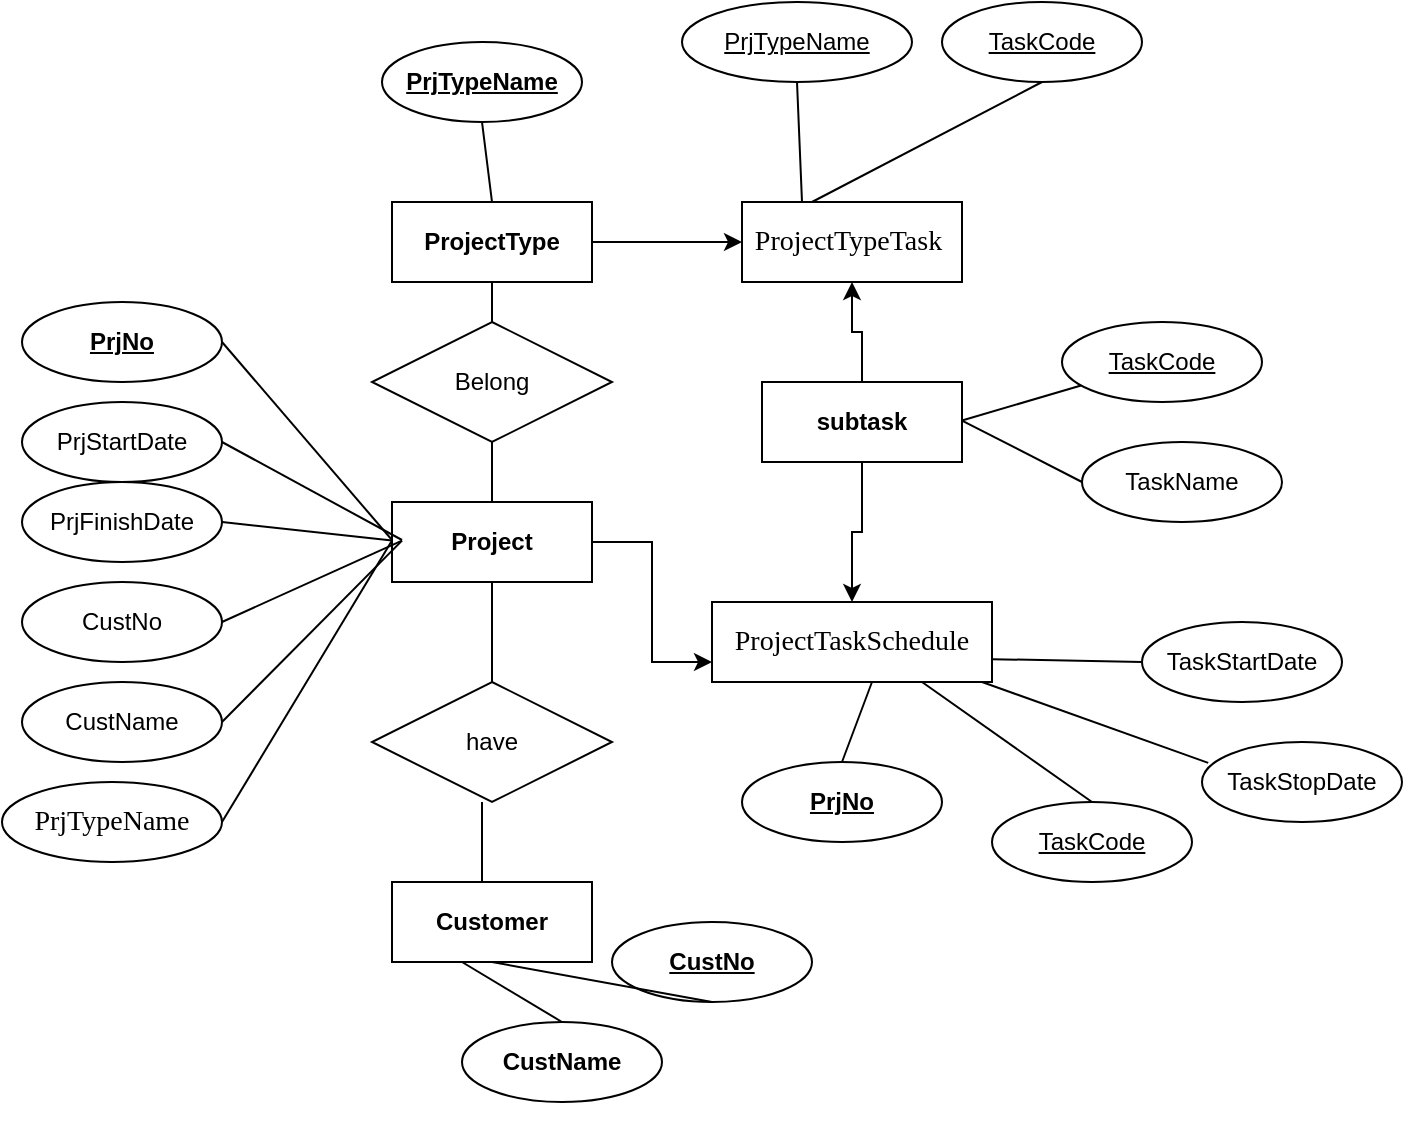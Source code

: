 <mxfile version="26.1.2">
  <diagram id="R2lEEEUBdFMjLlhIrx00" name="Page-1">
    <mxGraphModel dx="1134" dy="666" grid="1" gridSize="10" guides="1" tooltips="1" connect="1" arrows="1" fold="1" page="1" pageScale="1" pageWidth="850" pageHeight="1100" math="0" shadow="0" extFonts="Permanent Marker^https://fonts.googleapis.com/css?family=Permanent+Marker">
      <root>
        <mxCell id="0" />
        <mxCell id="1" parent="0" />
        <mxCell id="oJzxBungK88UDZo50Rff-187" style="edgeStyle=orthogonalEdgeStyle;rounded=0;orthogonalLoop=1;jettySize=auto;html=1;exitX=0.5;exitY=0;exitDx=0;exitDy=0;entryX=0.5;entryY=1;entryDx=0;entryDy=0;" edge="1" parent="1" source="oJzxBungK88UDZo50Rff-98" target="oJzxBungK88UDZo50Rff-100">
          <mxGeometry relative="1" as="geometry" />
        </mxCell>
        <mxCell id="oJzxBungK88UDZo50Rff-188" style="edgeStyle=orthogonalEdgeStyle;rounded=0;orthogonalLoop=1;jettySize=auto;html=1;exitX=0.5;exitY=1;exitDx=0;exitDy=0;entryX=0.5;entryY=0;entryDx=0;entryDy=0;" edge="1" parent="1" source="oJzxBungK88UDZo50Rff-98" target="oJzxBungK88UDZo50Rff-99">
          <mxGeometry relative="1" as="geometry" />
        </mxCell>
        <mxCell id="oJzxBungK88UDZo50Rff-98" value="&lt;b&gt;subtask&lt;/b&gt;" style="whiteSpace=wrap;html=1;align=center;" vertex="1" parent="1">
          <mxGeometry x="510" y="210" width="100" height="40" as="geometry" />
        </mxCell>
        <mxCell id="oJzxBungK88UDZo50Rff-99" value="&lt;span style=&quot;font-size:10.5pt;mso-bidi-font-size:&lt;br/&gt;11.0pt;font-family:DengXian;mso-ascii-theme-font:minor-latin;mso-fareast-theme-font:&lt;br/&gt;minor-fareast;mso-hansi-theme-font:minor-latin;mso-bidi-font-family:&amp;quot;Times New Roman&amp;quot;;&lt;br/&gt;mso-bidi-theme-font:minor-bidi;mso-ansi-language:EN-US;mso-fareast-language:&lt;br/&gt;ZH-CN;mso-bidi-language:AR-SA&quot; lang=&quot;EN-US&quot;&gt;ProjectTaskSchedule&lt;/span&gt;" style="whiteSpace=wrap;html=1;align=center;" vertex="1" parent="1">
          <mxGeometry x="485" y="320" width="140" height="40" as="geometry" />
        </mxCell>
        <mxCell id="oJzxBungK88UDZo50Rff-100" value="&lt;span style=&quot;font-size:10.5pt;mso-bidi-font-size:&lt;br/&gt;11.0pt;font-family:DengXian;mso-ascii-theme-font:minor-latin;mso-fareast-theme-font:&lt;br/&gt;minor-fareast;mso-hansi-theme-font:minor-latin;mso-bidi-font-family:&amp;quot;Times New Roman&amp;quot;;&lt;br/&gt;mso-bidi-theme-font:minor-bidi;mso-ansi-language:EN-US;mso-fareast-language:&lt;br/&gt;ZH-CN;mso-bidi-language:AR-SA&quot; lang=&quot;EN-US&quot;&gt;ProjectTypeTask&amp;nbsp;&lt;/span&gt;" style="whiteSpace=wrap;html=1;align=center;" vertex="1" parent="1">
          <mxGeometry x="500" y="120" width="110" height="40" as="geometry" />
        </mxCell>
        <mxCell id="oJzxBungK88UDZo50Rff-165" style="edgeStyle=orthogonalEdgeStyle;rounded=0;orthogonalLoop=1;jettySize=auto;html=1;exitX=1;exitY=0.5;exitDx=0;exitDy=0;entryX=0;entryY=0.75;entryDx=0;entryDy=0;" edge="1" parent="1" source="oJzxBungK88UDZo50Rff-101" target="oJzxBungK88UDZo50Rff-99">
          <mxGeometry relative="1" as="geometry" />
        </mxCell>
        <mxCell id="oJzxBungK88UDZo50Rff-101" value="&lt;span style=&quot;font-weight: 700; text-wrap: nowrap;&quot;&gt;Project&lt;/span&gt;" style="whiteSpace=wrap;html=1;align=center;" vertex="1" parent="1">
          <mxGeometry x="325" y="270" width="100" height="40" as="geometry" />
        </mxCell>
        <mxCell id="oJzxBungK88UDZo50Rff-102" value="&lt;span style=&quot;font-weight: 700; text-wrap: nowrap;&quot;&gt;Customer&lt;/span&gt;" style="whiteSpace=wrap;html=1;align=center;" vertex="1" parent="1">
          <mxGeometry x="325" y="460" width="100" height="40" as="geometry" />
        </mxCell>
        <mxCell id="oJzxBungK88UDZo50Rff-177" style="edgeStyle=orthogonalEdgeStyle;rounded=0;orthogonalLoop=1;jettySize=auto;html=1;exitX=1;exitY=0.5;exitDx=0;exitDy=0;entryX=0;entryY=0.5;entryDx=0;entryDy=0;" edge="1" parent="1" source="oJzxBungK88UDZo50Rff-103" target="oJzxBungK88UDZo50Rff-100">
          <mxGeometry relative="1" as="geometry" />
        </mxCell>
        <mxCell id="oJzxBungK88UDZo50Rff-103" value="&lt;span style=&quot;font-weight: 700; text-wrap: nowrap;&quot;&gt;ProjectType&lt;/span&gt;" style="whiteSpace=wrap;html=1;align=center;" vertex="1" parent="1">
          <mxGeometry x="325" y="120" width="100" height="40" as="geometry" />
        </mxCell>
        <mxCell id="oJzxBungK88UDZo50Rff-108" value="&lt;span style=&quot;font-weight: 700; text-align: left;&quot;&gt;PrjTypeName&lt;/span&gt;" style="ellipse;whiteSpace=wrap;html=1;align=center;fontStyle=4;" vertex="1" parent="1">
          <mxGeometry x="320" y="40" width="100" height="40" as="geometry" />
        </mxCell>
        <mxCell id="oJzxBungK88UDZo50Rff-109" value="&lt;span style=&quot;font-weight: 700; text-align: left;&quot;&gt;CustNo&lt;/span&gt;" style="ellipse;whiteSpace=wrap;html=1;align=center;fontStyle=4;" vertex="1" parent="1">
          <mxGeometry x="435" y="480" width="100" height="40" as="geometry" />
        </mxCell>
        <mxCell id="oJzxBungK88UDZo50Rff-113" value="" style="endArrow=none;html=1;rounded=0;entryX=0.5;entryY=1;entryDx=0;entryDy=0;exitX=0.5;exitY=1;exitDx=0;exitDy=0;" edge="1" parent="1" source="oJzxBungK88UDZo50Rff-102" target="oJzxBungK88UDZo50Rff-109">
          <mxGeometry relative="1" as="geometry">
            <mxPoint x="560" y="119" as="sourcePoint" />
            <mxPoint x="720" y="119" as="targetPoint" />
          </mxGeometry>
        </mxCell>
        <mxCell id="oJzxBungK88UDZo50Rff-114" value="" style="endArrow=none;html=1;rounded=0;exitX=0.5;exitY=0;exitDx=0;exitDy=0;" edge="1" parent="1" source="oJzxBungK88UDZo50Rff-115">
          <mxGeometry relative="1" as="geometry">
            <mxPoint x="280" y="539" as="sourcePoint" />
            <mxPoint x="360" y="500" as="targetPoint" />
          </mxGeometry>
        </mxCell>
        <mxCell id="oJzxBungK88UDZo50Rff-115" value="&lt;span style=&quot;text-align: left;&quot;&gt;CustName&lt;/span&gt;" style="ellipse;whiteSpace=wrap;html=1;align=center;fontStyle=1" vertex="1" parent="1">
          <mxGeometry x="360" y="530" width="100" height="40" as="geometry" />
        </mxCell>
        <mxCell id="oJzxBungK88UDZo50Rff-116" value="" style="endArrow=none;html=1;rounded=0;exitX=0.5;exitY=1;exitDx=0;exitDy=0;" edge="1" parent="1" source="oJzxBungK88UDZo50Rff-103" target="oJzxBungK88UDZo50Rff-117">
          <mxGeometry relative="1" as="geometry">
            <mxPoint x="380" y="200" as="sourcePoint" />
            <mxPoint x="375" y="200" as="targetPoint" />
          </mxGeometry>
        </mxCell>
        <mxCell id="oJzxBungK88UDZo50Rff-117" value="Belong" style="shape=rhombus;perimeter=rhombusPerimeter;whiteSpace=wrap;html=1;align=center;" vertex="1" parent="1">
          <mxGeometry x="315" y="180" width="120" height="60" as="geometry" />
        </mxCell>
        <mxCell id="oJzxBungK88UDZo50Rff-118" value="" style="endArrow=none;html=1;rounded=0;exitX=0.5;exitY=1;exitDx=0;exitDy=0;" edge="1" parent="1" source="oJzxBungK88UDZo50Rff-117">
          <mxGeometry relative="1" as="geometry">
            <mxPoint x="470" y="240" as="sourcePoint" />
            <mxPoint x="375" y="270" as="targetPoint" />
          </mxGeometry>
        </mxCell>
        <mxCell id="oJzxBungK88UDZo50Rff-119" value="have" style="shape=rhombus;perimeter=rhombusPerimeter;whiteSpace=wrap;html=1;align=center;" vertex="1" parent="1">
          <mxGeometry x="315" y="360" width="120" height="60" as="geometry" />
        </mxCell>
        <mxCell id="oJzxBungK88UDZo50Rff-121" value="" style="endArrow=none;html=1;rounded=0;exitX=0.5;exitY=1;exitDx=0;exitDy=0;" edge="1" parent="1" source="oJzxBungK88UDZo50Rff-101">
          <mxGeometry relative="1" as="geometry">
            <mxPoint x="380" y="330" as="sourcePoint" />
            <mxPoint x="375" y="360" as="targetPoint" />
          </mxGeometry>
        </mxCell>
        <mxCell id="oJzxBungK88UDZo50Rff-123" value="" style="endArrow=none;html=1;rounded=0;exitX=0.5;exitY=1;exitDx=0;exitDy=0;entryX=0.5;entryY=0;entryDx=0;entryDy=0;" edge="1" parent="1" source="oJzxBungK88UDZo50Rff-108" target="oJzxBungK88UDZo50Rff-103">
          <mxGeometry relative="1" as="geometry">
            <mxPoint x="400" y="80" as="sourcePoint" />
            <mxPoint x="370" y="110" as="targetPoint" />
          </mxGeometry>
        </mxCell>
        <mxCell id="oJzxBungK88UDZo50Rff-126" value="" style="endArrow=none;html=1;rounded=0;" edge="1" parent="1">
          <mxGeometry relative="1" as="geometry">
            <mxPoint x="370" y="420" as="sourcePoint" />
            <mxPoint x="370" y="460" as="targetPoint" />
          </mxGeometry>
        </mxCell>
        <mxCell id="oJzxBungK88UDZo50Rff-127" style="edgeStyle=orthogonalEdgeStyle;rounded=0;orthogonalLoop=1;jettySize=auto;html=1;exitX=0.5;exitY=1;exitDx=0;exitDy=0;" edge="1" parent="1" source="oJzxBungK88UDZo50Rff-115" target="oJzxBungK88UDZo50Rff-115">
          <mxGeometry relative="1" as="geometry" />
        </mxCell>
        <mxCell id="oJzxBungK88UDZo50Rff-167" value="&lt;span style=&quot;font-weight: 700; text-align: left;&quot;&gt;PrjNo&lt;/span&gt;" style="ellipse;whiteSpace=wrap;html=1;align=center;fontStyle=4;" vertex="1" parent="1">
          <mxGeometry x="140" y="170" width="100" height="40" as="geometry" />
        </mxCell>
        <mxCell id="oJzxBungK88UDZo50Rff-172" value="PrjStartDate" style="ellipse;whiteSpace=wrap;html=1;align=center;" vertex="1" parent="1">
          <mxGeometry x="140" y="220" width="100" height="40" as="geometry" />
        </mxCell>
        <mxCell id="oJzxBungK88UDZo50Rff-173" value="&lt;span style=&quot;text-align: left;&quot;&gt;PrjFinishDate&lt;/span&gt;" style="ellipse;whiteSpace=wrap;html=1;align=center;" vertex="1" parent="1">
          <mxGeometry x="140" y="260" width="100" height="40" as="geometry" />
        </mxCell>
        <mxCell id="oJzxBungK88UDZo50Rff-174" value="&lt;span style=&quot;text-align: left;&quot;&gt;CustName&lt;/span&gt;" style="ellipse;whiteSpace=wrap;html=1;align=center;" vertex="1" parent="1">
          <mxGeometry x="140" y="360" width="100" height="40" as="geometry" />
        </mxCell>
        <mxCell id="oJzxBungK88UDZo50Rff-175" value="&lt;span style=&quot;text-align: left;&quot;&gt;CustNo&lt;/span&gt;" style="ellipse;whiteSpace=wrap;html=1;align=center;" vertex="1" parent="1">
          <mxGeometry x="140" y="310" width="100" height="40" as="geometry" />
        </mxCell>
        <mxCell id="oJzxBungK88UDZo50Rff-176" value="&lt;span style=&quot;font-size:10.5pt;mso-bidi-font-size:&lt;br/&gt;11.0pt;font-family:DengXian;mso-ascii-theme-font:minor-latin;mso-fareast-theme-font:&lt;br/&gt;minor-fareast;mso-hansi-theme-font:minor-latin;mso-bidi-font-family:&amp;quot;Times New Roman&amp;quot;;&lt;br/&gt;mso-bidi-theme-font:minor-bidi;mso-ansi-language:EN-US;mso-fareast-language:&lt;br/&gt;ZH-CN;mso-bidi-language:AR-SA&quot; lang=&quot;EN-US&quot;&gt;PrjTypeName&lt;/span&gt;" style="ellipse;whiteSpace=wrap;html=1;align=center;" vertex="1" parent="1">
          <mxGeometry x="130" y="410" width="110" height="40" as="geometry" />
        </mxCell>
        <mxCell id="oJzxBungK88UDZo50Rff-181" value="" style="endArrow=none;html=1;rounded=0;exitX=1;exitY=0.5;exitDx=0;exitDy=0;" edge="1" parent="1" source="oJzxBungK88UDZo50Rff-176">
          <mxGeometry relative="1" as="geometry">
            <mxPoint x="165" y="289.29" as="sourcePoint" />
            <mxPoint x="325" y="289.29" as="targetPoint" />
          </mxGeometry>
        </mxCell>
        <mxCell id="oJzxBungK88UDZo50Rff-182" value="" style="endArrow=none;html=1;rounded=0;exitX=1;exitY=0.5;exitDx=0;exitDy=0;" edge="1" parent="1" source="oJzxBungK88UDZo50Rff-167">
          <mxGeometry relative="1" as="geometry">
            <mxPoint x="165" y="289.29" as="sourcePoint" />
            <mxPoint x="325" y="289" as="targetPoint" />
          </mxGeometry>
        </mxCell>
        <mxCell id="oJzxBungK88UDZo50Rff-183" value="" style="endArrow=none;html=1;rounded=0;exitX=1;exitY=0.5;exitDx=0;exitDy=0;" edge="1" parent="1" source="oJzxBungK88UDZo50Rff-172">
          <mxGeometry relative="1" as="geometry">
            <mxPoint x="180" y="289.29" as="sourcePoint" />
            <mxPoint x="330" y="289" as="targetPoint" />
          </mxGeometry>
        </mxCell>
        <mxCell id="oJzxBungK88UDZo50Rff-184" value="" style="endArrow=none;html=1;rounded=0;exitX=1;exitY=0.5;exitDx=0;exitDy=0;" edge="1" parent="1" source="oJzxBungK88UDZo50Rff-173">
          <mxGeometry relative="1" as="geometry">
            <mxPoint x="165" y="289.29" as="sourcePoint" />
            <mxPoint x="325" y="289.29" as="targetPoint" />
          </mxGeometry>
        </mxCell>
        <mxCell id="oJzxBungK88UDZo50Rff-185" value="" style="endArrow=none;html=1;rounded=0;exitX=1;exitY=0.5;exitDx=0;exitDy=0;" edge="1" parent="1" source="oJzxBungK88UDZo50Rff-175">
          <mxGeometry relative="1" as="geometry">
            <mxPoint x="170" y="289.29" as="sourcePoint" />
            <mxPoint x="330" y="289.29" as="targetPoint" />
          </mxGeometry>
        </mxCell>
        <mxCell id="oJzxBungK88UDZo50Rff-186" value="" style="endArrow=none;html=1;rounded=0;exitX=1;exitY=0.5;exitDx=0;exitDy=0;" edge="1" parent="1" source="oJzxBungK88UDZo50Rff-174">
          <mxGeometry relative="1" as="geometry">
            <mxPoint x="170" y="289.29" as="sourcePoint" />
            <mxPoint x="330" y="289.29" as="targetPoint" />
          </mxGeometry>
        </mxCell>
        <mxCell id="oJzxBungK88UDZo50Rff-189" value="" style="endArrow=none;html=1;rounded=0;" edge="1" parent="1" target="oJzxBungK88UDZo50Rff-190">
          <mxGeometry relative="1" as="geometry">
            <mxPoint x="610" y="229.29" as="sourcePoint" />
            <mxPoint x="680" y="229" as="targetPoint" />
          </mxGeometry>
        </mxCell>
        <mxCell id="oJzxBungK88UDZo50Rff-190" value="TaskCode" style="ellipse;whiteSpace=wrap;html=1;align=center;fontStyle=4;" vertex="1" parent="1">
          <mxGeometry x="660" y="180" width="100" height="40" as="geometry" />
        </mxCell>
        <mxCell id="oJzxBungK88UDZo50Rff-191" value="TaskName" style="ellipse;whiteSpace=wrap;html=1;align=center;" vertex="1" parent="1">
          <mxGeometry x="670" y="240" width="100" height="40" as="geometry" />
        </mxCell>
        <mxCell id="oJzxBungK88UDZo50Rff-193" value="" style="endArrow=none;html=1;rounded=0;entryX=0;entryY=0.5;entryDx=0;entryDy=0;" edge="1" parent="1" target="oJzxBungK88UDZo50Rff-191">
          <mxGeometry relative="1" as="geometry">
            <mxPoint x="610" y="229.29" as="sourcePoint" />
            <mxPoint x="770" y="229.29" as="targetPoint" />
          </mxGeometry>
        </mxCell>
        <mxCell id="oJzxBungK88UDZo50Rff-194" value="TaskCode" style="ellipse;whiteSpace=wrap;html=1;align=center;fontStyle=4;" vertex="1" parent="1">
          <mxGeometry x="600" y="20" width="100" height="40" as="geometry" />
        </mxCell>
        <mxCell id="oJzxBungK88UDZo50Rff-195" value="PrjTypeName" style="ellipse;whiteSpace=wrap;html=1;align=center;fontStyle=4;" vertex="1" parent="1">
          <mxGeometry x="470" y="20" width="115" height="40" as="geometry" />
        </mxCell>
        <mxCell id="oJzxBungK88UDZo50Rff-197" value="" style="endArrow=none;html=1;rounded=0;entryX=0.5;entryY=1;entryDx=0;entryDy=0;" edge="1" parent="1" target="oJzxBungK88UDZo50Rff-195">
          <mxGeometry relative="1" as="geometry">
            <mxPoint x="530" y="120" as="sourcePoint" />
            <mxPoint x="690" y="120" as="targetPoint" />
          </mxGeometry>
        </mxCell>
        <mxCell id="oJzxBungK88UDZo50Rff-199" value="" style="endArrow=none;html=1;rounded=0;entryX=0.5;entryY=1;entryDx=0;entryDy=0;" edge="1" parent="1" target="oJzxBungK88UDZo50Rff-194">
          <mxGeometry relative="1" as="geometry">
            <mxPoint x="535" y="120" as="sourcePoint" />
            <mxPoint x="695" y="120" as="targetPoint" />
          </mxGeometry>
        </mxCell>
        <mxCell id="oJzxBungK88UDZo50Rff-200" value="TaskStartDate" style="ellipse;whiteSpace=wrap;html=1;align=center;" vertex="1" parent="1">
          <mxGeometry x="700" y="330" width="100" height="40" as="geometry" />
        </mxCell>
        <mxCell id="oJzxBungK88UDZo50Rff-201" value="&lt;span style=&quot;font-weight: 700; text-align: left;&quot;&gt;PrjNo&lt;/span&gt;" style="ellipse;whiteSpace=wrap;html=1;align=center;fontStyle=4;" vertex="1" parent="1">
          <mxGeometry x="500" y="400" width="100" height="40" as="geometry" />
        </mxCell>
        <mxCell id="oJzxBungK88UDZo50Rff-202" value="TaskCode" style="ellipse;whiteSpace=wrap;html=1;align=center;fontStyle=4;" vertex="1" parent="1">
          <mxGeometry x="625" y="420" width="100" height="40" as="geometry" />
        </mxCell>
        <mxCell id="oJzxBungK88UDZo50Rff-203" value="TaskStopDate" style="ellipse;whiteSpace=wrap;html=1;align=center;" vertex="1" parent="1">
          <mxGeometry x="730" y="390" width="100" height="40" as="geometry" />
        </mxCell>
        <mxCell id="oJzxBungK88UDZo50Rff-204" value="" style="endArrow=none;html=1;rounded=0;entryX=0.5;entryY=0;entryDx=0;entryDy=0;" edge="1" parent="1" target="oJzxBungK88UDZo50Rff-201">
          <mxGeometry relative="1" as="geometry">
            <mxPoint x="565" y="360" as="sourcePoint" />
            <mxPoint x="725" y="360" as="targetPoint" />
          </mxGeometry>
        </mxCell>
        <mxCell id="oJzxBungK88UDZo50Rff-205" value="" style="endArrow=none;html=1;rounded=0;entryX=0.5;entryY=0;entryDx=0;entryDy=0;" edge="1" parent="1" target="oJzxBungK88UDZo50Rff-202">
          <mxGeometry relative="1" as="geometry">
            <mxPoint x="590" y="360" as="sourcePoint" />
            <mxPoint x="750" y="360" as="targetPoint" />
          </mxGeometry>
        </mxCell>
        <mxCell id="oJzxBungK88UDZo50Rff-206" value="" style="endArrow=none;html=1;rounded=0;entryX=0;entryY=0.5;entryDx=0;entryDy=0;" edge="1" parent="1" target="oJzxBungK88UDZo50Rff-200">
          <mxGeometry relative="1" as="geometry">
            <mxPoint x="625" y="348.57" as="sourcePoint" />
            <mxPoint x="785" y="348.57" as="targetPoint" />
          </mxGeometry>
        </mxCell>
        <mxCell id="oJzxBungK88UDZo50Rff-207" value="" style="endArrow=none;html=1;rounded=0;entryX=0.031;entryY=0.261;entryDx=0;entryDy=0;entryPerimeter=0;" edge="1" parent="1" target="oJzxBungK88UDZo50Rff-203">
          <mxGeometry relative="1" as="geometry">
            <mxPoint x="620" y="360" as="sourcePoint" />
            <mxPoint x="780" y="360" as="targetPoint" />
          </mxGeometry>
        </mxCell>
      </root>
    </mxGraphModel>
  </diagram>
</mxfile>
